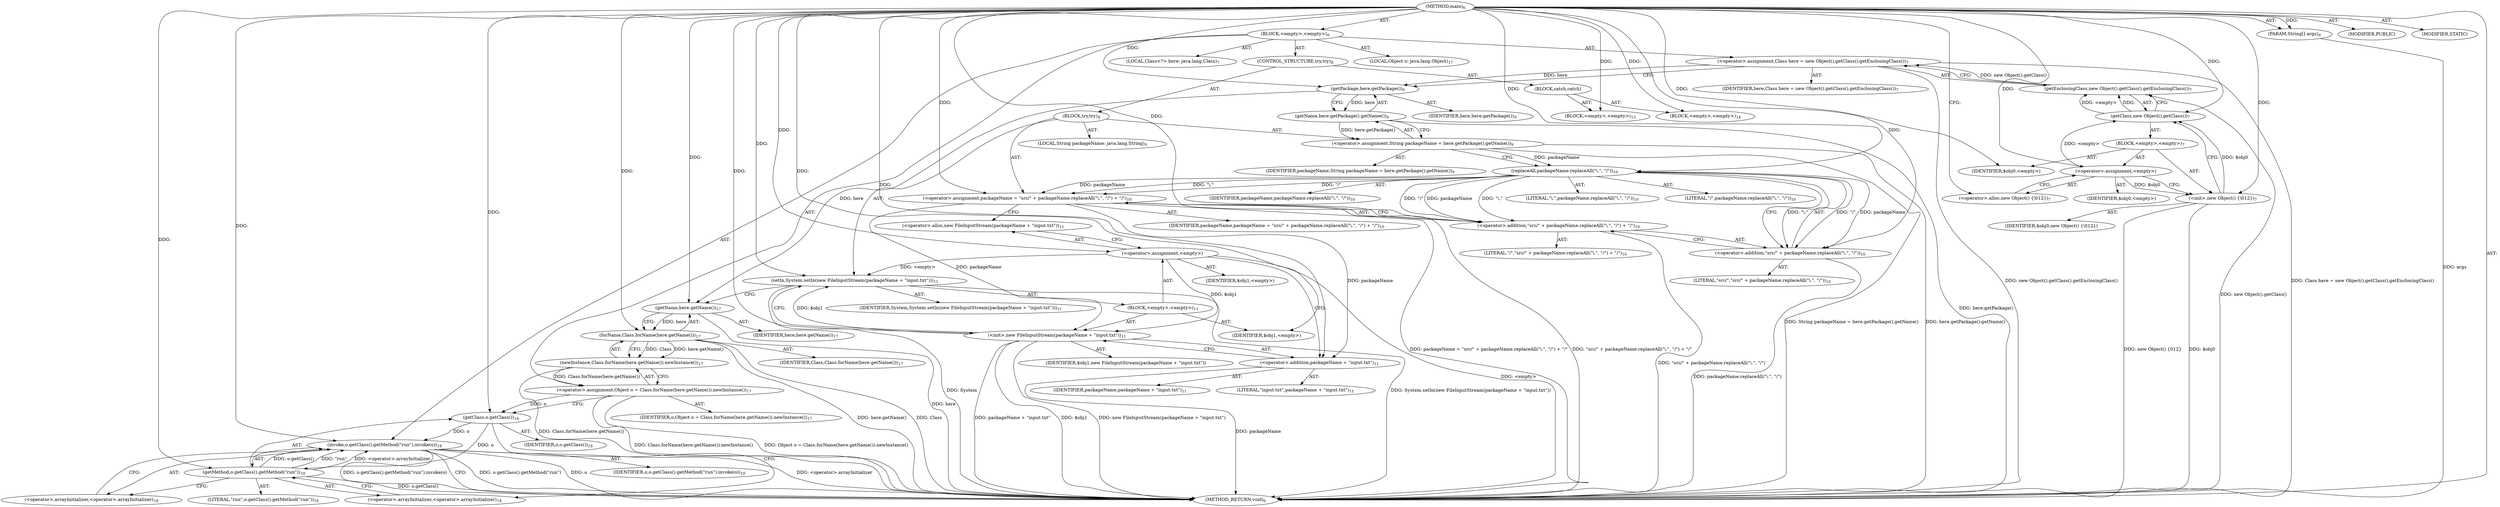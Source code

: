 digraph "main" {  
"17" [label = <(METHOD,main)<SUB>6</SUB>> ]
"18" [label = <(PARAM,String[] args)<SUB>6</SUB>> ]
"19" [label = <(BLOCK,&lt;empty&gt;,&lt;empty&gt;)<SUB>6</SUB>> ]
"20" [label = <(LOCAL,Class&lt;?&gt; here: java.lang.Class)<SUB>7</SUB>> ]
"21" [label = <(&lt;operator&gt;.assignment,Class here = new Object().getClass().getEnclosingClass())<SUB>7</SUB>> ]
"22" [label = <(IDENTIFIER,here,Class here = new Object().getClass().getEnclosingClass())<SUB>7</SUB>> ]
"23" [label = <(getEnclosingClass,new Object().getClass().getEnclosingClass())<SUB>7</SUB>> ]
"24" [label = <(getClass,new Object().getClass())<SUB>7</SUB>> ]
"25" [label = <(BLOCK,&lt;empty&gt;,&lt;empty&gt;)<SUB>7</SUB>> ]
"26" [label = <(&lt;operator&gt;.assignment,&lt;empty&gt;)> ]
"27" [label = <(IDENTIFIER,$obj0,&lt;empty&gt;)> ]
"28" [label = <(&lt;operator&gt;.alloc,new Object() {\012})<SUB>7</SUB>> ]
"29" [label = <(&lt;init&gt;,new Object() {\012})<SUB>7</SUB>> ]
"30" [label = <(IDENTIFIER,$obj0,new Object() {\012})> ]
"31" [label = <(IDENTIFIER,$obj0,&lt;empty&gt;)> ]
"32" [label = <(CONTROL_STRUCTURE,try,try)<SUB>8</SUB>> ]
"33" [label = <(BLOCK,try,try)<SUB>8</SUB>> ]
"34" [label = <(LOCAL,String packageName: java.lang.String)<SUB>9</SUB>> ]
"35" [label = <(&lt;operator&gt;.assignment,String packageName = here.getPackage().getName())<SUB>9</SUB>> ]
"36" [label = <(IDENTIFIER,packageName,String packageName = here.getPackage().getName())<SUB>9</SUB>> ]
"37" [label = <(getName,here.getPackage().getName())<SUB>9</SUB>> ]
"38" [label = <(getPackage,here.getPackage())<SUB>9</SUB>> ]
"39" [label = <(IDENTIFIER,here,here.getPackage())<SUB>9</SUB>> ]
"40" [label = <(&lt;operator&gt;.assignment,packageName = &quot;src/&quot; + packageName.replaceAll(&quot;\\.&quot;, &quot;/&quot;) + &quot;/&quot;)<SUB>10</SUB>> ]
"41" [label = <(IDENTIFIER,packageName,packageName = &quot;src/&quot; + packageName.replaceAll(&quot;\\.&quot;, &quot;/&quot;) + &quot;/&quot;)<SUB>10</SUB>> ]
"42" [label = <(&lt;operator&gt;.addition,&quot;src/&quot; + packageName.replaceAll(&quot;\\.&quot;, &quot;/&quot;) + &quot;/&quot;)<SUB>10</SUB>> ]
"43" [label = <(&lt;operator&gt;.addition,&quot;src/&quot; + packageName.replaceAll(&quot;\\.&quot;, &quot;/&quot;))<SUB>10</SUB>> ]
"44" [label = <(LITERAL,&quot;src/&quot;,&quot;src/&quot; + packageName.replaceAll(&quot;\\.&quot;, &quot;/&quot;))<SUB>10</SUB>> ]
"45" [label = <(replaceAll,packageName.replaceAll(&quot;\\.&quot;, &quot;/&quot;))<SUB>10</SUB>> ]
"46" [label = <(IDENTIFIER,packageName,packageName.replaceAll(&quot;\\.&quot;, &quot;/&quot;))<SUB>10</SUB>> ]
"47" [label = <(LITERAL,&quot;\\.&quot;,packageName.replaceAll(&quot;\\.&quot;, &quot;/&quot;))<SUB>10</SUB>> ]
"48" [label = <(LITERAL,&quot;/&quot;,packageName.replaceAll(&quot;\\.&quot;, &quot;/&quot;))<SUB>10</SUB>> ]
"49" [label = <(LITERAL,&quot;/&quot;,&quot;src/&quot; + packageName.replaceAll(&quot;\\.&quot;, &quot;/&quot;) + &quot;/&quot;)<SUB>10</SUB>> ]
"50" [label = <(setIn,System.setIn(new FileInputStream(packageName + &quot;input.txt&quot;)))<SUB>11</SUB>> ]
"51" [label = <(IDENTIFIER,System,System.setIn(new FileInputStream(packageName + &quot;input.txt&quot;)))<SUB>11</SUB>> ]
"52" [label = <(BLOCK,&lt;empty&gt;,&lt;empty&gt;)<SUB>11</SUB>> ]
"53" [label = <(&lt;operator&gt;.assignment,&lt;empty&gt;)> ]
"54" [label = <(IDENTIFIER,$obj1,&lt;empty&gt;)> ]
"55" [label = <(&lt;operator&gt;.alloc,new FileInputStream(packageName + &quot;input.txt&quot;))<SUB>11</SUB>> ]
"56" [label = <(&lt;init&gt;,new FileInputStream(packageName + &quot;input.txt&quot;))<SUB>11</SUB>> ]
"57" [label = <(IDENTIFIER,$obj1,new FileInputStream(packageName + &quot;input.txt&quot;))> ]
"58" [label = <(&lt;operator&gt;.addition,packageName + &quot;input.txt&quot;)<SUB>11</SUB>> ]
"59" [label = <(IDENTIFIER,packageName,packageName + &quot;input.txt&quot;)<SUB>11</SUB>> ]
"60" [label = <(LITERAL,&quot;input.txt&quot;,packageName + &quot;input.txt&quot;)<SUB>11</SUB>> ]
"61" [label = <(IDENTIFIER,$obj1,&lt;empty&gt;)> ]
"62" [label = <(BLOCK,catch,catch)> ]
"63" [label = <(BLOCK,&lt;empty&gt;,&lt;empty&gt;)<SUB>13</SUB>> ]
"64" [label = <(BLOCK,&lt;empty&gt;,&lt;empty&gt;)<SUB>14</SUB>> ]
"65" [label = <(LOCAL,Object o: java.lang.Object)<SUB>17</SUB>> ]
"66" [label = <(&lt;operator&gt;.assignment,Object o = Class.forName(here.getName()).newInstance())<SUB>17</SUB>> ]
"67" [label = <(IDENTIFIER,o,Object o = Class.forName(here.getName()).newInstance())<SUB>17</SUB>> ]
"68" [label = <(newInstance,Class.forName(here.getName()).newInstance())<SUB>17</SUB>> ]
"69" [label = <(forName,Class.forName(here.getName()))<SUB>17</SUB>> ]
"70" [label = <(IDENTIFIER,Class,Class.forName(here.getName()))<SUB>17</SUB>> ]
"71" [label = <(getName,here.getName())<SUB>17</SUB>> ]
"72" [label = <(IDENTIFIER,here,here.getName())<SUB>17</SUB>> ]
"73" [label = <(invoke,o.getClass().getMethod(&quot;run&quot;).invoke(o))<SUB>18</SUB>> ]
"74" [label = <(getMethod,o.getClass().getMethod(&quot;run&quot;))<SUB>18</SUB>> ]
"75" [label = <(getClass,o.getClass())<SUB>18</SUB>> ]
"76" [label = <(IDENTIFIER,o,o.getClass())<SUB>18</SUB>> ]
"77" [label = <(LITERAL,&quot;run&quot;,o.getClass().getMethod(&quot;run&quot;))<SUB>18</SUB>> ]
"78" [label = <(&lt;operator&gt;.arrayInitializer,&lt;operator&gt;.arrayInitializer)<SUB>18</SUB>> ]
"79" [label = <(IDENTIFIER,o,o.getClass().getMethod(&quot;run&quot;).invoke(o))<SUB>18</SUB>> ]
"80" [label = <(&lt;operator&gt;.arrayInitializer,&lt;operator&gt;.arrayInitializer)<SUB>18</SUB>> ]
"81" [label = <(MODIFIER,PUBLIC)> ]
"82" [label = <(MODIFIER,STATIC)> ]
"83" [label = <(METHOD_RETURN,void)<SUB>6</SUB>> ]
  "17" -> "18"  [ label = "AST: "] 
  "17" -> "19"  [ label = "AST: "] 
  "17" -> "81"  [ label = "AST: "] 
  "17" -> "82"  [ label = "AST: "] 
  "17" -> "83"  [ label = "AST: "] 
  "19" -> "20"  [ label = "AST: "] 
  "19" -> "21"  [ label = "AST: "] 
  "19" -> "32"  [ label = "AST: "] 
  "19" -> "65"  [ label = "AST: "] 
  "19" -> "66"  [ label = "AST: "] 
  "19" -> "73"  [ label = "AST: "] 
  "21" -> "22"  [ label = "AST: "] 
  "21" -> "23"  [ label = "AST: "] 
  "23" -> "24"  [ label = "AST: "] 
  "24" -> "25"  [ label = "AST: "] 
  "25" -> "26"  [ label = "AST: "] 
  "25" -> "29"  [ label = "AST: "] 
  "25" -> "31"  [ label = "AST: "] 
  "26" -> "27"  [ label = "AST: "] 
  "26" -> "28"  [ label = "AST: "] 
  "29" -> "30"  [ label = "AST: "] 
  "32" -> "33"  [ label = "AST: "] 
  "32" -> "62"  [ label = "AST: "] 
  "33" -> "34"  [ label = "AST: "] 
  "33" -> "35"  [ label = "AST: "] 
  "33" -> "40"  [ label = "AST: "] 
  "33" -> "50"  [ label = "AST: "] 
  "35" -> "36"  [ label = "AST: "] 
  "35" -> "37"  [ label = "AST: "] 
  "37" -> "38"  [ label = "AST: "] 
  "38" -> "39"  [ label = "AST: "] 
  "40" -> "41"  [ label = "AST: "] 
  "40" -> "42"  [ label = "AST: "] 
  "42" -> "43"  [ label = "AST: "] 
  "42" -> "49"  [ label = "AST: "] 
  "43" -> "44"  [ label = "AST: "] 
  "43" -> "45"  [ label = "AST: "] 
  "45" -> "46"  [ label = "AST: "] 
  "45" -> "47"  [ label = "AST: "] 
  "45" -> "48"  [ label = "AST: "] 
  "50" -> "51"  [ label = "AST: "] 
  "50" -> "52"  [ label = "AST: "] 
  "52" -> "53"  [ label = "AST: "] 
  "52" -> "56"  [ label = "AST: "] 
  "52" -> "61"  [ label = "AST: "] 
  "53" -> "54"  [ label = "AST: "] 
  "53" -> "55"  [ label = "AST: "] 
  "56" -> "57"  [ label = "AST: "] 
  "56" -> "58"  [ label = "AST: "] 
  "58" -> "59"  [ label = "AST: "] 
  "58" -> "60"  [ label = "AST: "] 
  "62" -> "63"  [ label = "AST: "] 
  "62" -> "64"  [ label = "AST: "] 
  "66" -> "67"  [ label = "AST: "] 
  "66" -> "68"  [ label = "AST: "] 
  "68" -> "69"  [ label = "AST: "] 
  "69" -> "70"  [ label = "AST: "] 
  "69" -> "71"  [ label = "AST: "] 
  "71" -> "72"  [ label = "AST: "] 
  "73" -> "74"  [ label = "AST: "] 
  "73" -> "79"  [ label = "AST: "] 
  "73" -> "80"  [ label = "AST: "] 
  "74" -> "75"  [ label = "AST: "] 
  "74" -> "77"  [ label = "AST: "] 
  "74" -> "78"  [ label = "AST: "] 
  "75" -> "76"  [ label = "AST: "] 
  "21" -> "38"  [ label = "CFG: "] 
  "66" -> "75"  [ label = "CFG: "] 
  "73" -> "83"  [ label = "CFG: "] 
  "23" -> "21"  [ label = "CFG: "] 
  "68" -> "66"  [ label = "CFG: "] 
  "74" -> "80"  [ label = "CFG: "] 
  "80" -> "73"  [ label = "CFG: "] 
  "24" -> "23"  [ label = "CFG: "] 
  "35" -> "45"  [ label = "CFG: "] 
  "40" -> "55"  [ label = "CFG: "] 
  "50" -> "71"  [ label = "CFG: "] 
  "69" -> "68"  [ label = "CFG: "] 
  "75" -> "78"  [ label = "CFG: "] 
  "78" -> "74"  [ label = "CFG: "] 
  "37" -> "35"  [ label = "CFG: "] 
  "42" -> "40"  [ label = "CFG: "] 
  "71" -> "69"  [ label = "CFG: "] 
  "26" -> "29"  [ label = "CFG: "] 
  "29" -> "24"  [ label = "CFG: "] 
  "38" -> "37"  [ label = "CFG: "] 
  "43" -> "42"  [ label = "CFG: "] 
  "53" -> "58"  [ label = "CFG: "] 
  "56" -> "50"  [ label = "CFG: "] 
  "28" -> "26"  [ label = "CFG: "] 
  "45" -> "43"  [ label = "CFG: "] 
  "55" -> "53"  [ label = "CFG: "] 
  "58" -> "56"  [ label = "CFG: "] 
  "17" -> "28"  [ label = "CFG: "] 
  "18" -> "83"  [ label = "DDG: args"] 
  "29" -> "83"  [ label = "DDG: $obj0"] 
  "29" -> "83"  [ label = "DDG: new Object() {\012}"] 
  "23" -> "83"  [ label = "DDG: new Object().getClass()"] 
  "21" -> "83"  [ label = "DDG: new Object().getClass().getEnclosingClass()"] 
  "21" -> "83"  [ label = "DDG: Class here = new Object().getClass().getEnclosingClass()"] 
  "37" -> "83"  [ label = "DDG: here.getPackage()"] 
  "35" -> "83"  [ label = "DDG: here.getPackage().getName()"] 
  "35" -> "83"  [ label = "DDG: String packageName = here.getPackage().getName()"] 
  "43" -> "83"  [ label = "DDG: packageName.replaceAll(&quot;\\.&quot;, &quot;/&quot;)"] 
  "42" -> "83"  [ label = "DDG: &quot;src/&quot; + packageName.replaceAll(&quot;\\.&quot;, &quot;/&quot;)"] 
  "40" -> "83"  [ label = "DDG: &quot;src/&quot; + packageName.replaceAll(&quot;\\.&quot;, &quot;/&quot;) + &quot;/&quot;"] 
  "40" -> "83"  [ label = "DDG: packageName = &quot;src/&quot; + packageName.replaceAll(&quot;\\.&quot;, &quot;/&quot;) + &quot;/&quot;"] 
  "53" -> "83"  [ label = "DDG: &lt;empty&gt;"] 
  "56" -> "83"  [ label = "DDG: $obj1"] 
  "58" -> "83"  [ label = "DDG: packageName"] 
  "56" -> "83"  [ label = "DDG: packageName + &quot;input.txt&quot;"] 
  "56" -> "83"  [ label = "DDG: new FileInputStream(packageName + &quot;input.txt&quot;)"] 
  "50" -> "83"  [ label = "DDG: System.setIn(new FileInputStream(packageName + &quot;input.txt&quot;))"] 
  "71" -> "83"  [ label = "DDG: here"] 
  "69" -> "83"  [ label = "DDG: here.getName()"] 
  "68" -> "83"  [ label = "DDG: Class.forName(here.getName())"] 
  "66" -> "83"  [ label = "DDG: Class.forName(here.getName()).newInstance()"] 
  "66" -> "83"  [ label = "DDG: Object o = Class.forName(here.getName()).newInstance()"] 
  "74" -> "83"  [ label = "DDG: o.getClass()"] 
  "73" -> "83"  [ label = "DDG: o.getClass().getMethod(&quot;run&quot;)"] 
  "73" -> "83"  [ label = "DDG: o"] 
  "73" -> "83"  [ label = "DDG: &lt;operator&gt;.arrayInitializer"] 
  "73" -> "83"  [ label = "DDG: o.getClass().getMethod(&quot;run&quot;).invoke(o)"] 
  "50" -> "83"  [ label = "DDG: System"] 
  "69" -> "83"  [ label = "DDG: Class"] 
  "17" -> "18"  [ label = "DDG: "] 
  "23" -> "21"  [ label = "DDG: new Object().getClass()"] 
  "68" -> "66"  [ label = "DDG: Class.forName(here.getName())"] 
  "74" -> "73"  [ label = "DDG: o.getClass()"] 
  "74" -> "73"  [ label = "DDG: &quot;run&quot;"] 
  "74" -> "73"  [ label = "DDG: &lt;operator&gt;.arrayInitializer"] 
  "75" -> "73"  [ label = "DDG: o"] 
  "17" -> "73"  [ label = "DDG: "] 
  "24" -> "23"  [ label = "DDG: &lt;empty&gt;"] 
  "24" -> "23"  [ label = "DDG: "] 
  "37" -> "35"  [ label = "DDG: here.getPackage()"] 
  "17" -> "40"  [ label = "DDG: "] 
  "45" -> "40"  [ label = "DDG: packageName"] 
  "45" -> "40"  [ label = "DDG: &quot;\\.&quot;"] 
  "45" -> "40"  [ label = "DDG: &quot;/&quot;"] 
  "17" -> "63"  [ label = "DDG: "] 
  "17" -> "64"  [ label = "DDG: "] 
  "69" -> "68"  [ label = "DDG: Class"] 
  "69" -> "68"  [ label = "DDG: here.getName()"] 
  "75" -> "74"  [ label = "DDG: o"] 
  "17" -> "74"  [ label = "DDG: "] 
  "26" -> "24"  [ label = "DDG: &lt;empty&gt;"] 
  "29" -> "24"  [ label = "DDG: $obj0"] 
  "17" -> "24"  [ label = "DDG: "] 
  "17" -> "50"  [ label = "DDG: "] 
  "53" -> "50"  [ label = "DDG: &lt;empty&gt;"] 
  "56" -> "50"  [ label = "DDG: $obj1"] 
  "17" -> "69"  [ label = "DDG: "] 
  "71" -> "69"  [ label = "DDG: here"] 
  "66" -> "75"  [ label = "DDG: o"] 
  "17" -> "75"  [ label = "DDG: "] 
  "17" -> "26"  [ label = "DDG: "] 
  "17" -> "31"  [ label = "DDG: "] 
  "38" -> "37"  [ label = "DDG: here"] 
  "17" -> "42"  [ label = "DDG: "] 
  "45" -> "42"  [ label = "DDG: packageName"] 
  "45" -> "42"  [ label = "DDG: &quot;\\.&quot;"] 
  "45" -> "42"  [ label = "DDG: &quot;/&quot;"] 
  "17" -> "53"  [ label = "DDG: "] 
  "17" -> "61"  [ label = "DDG: "] 
  "38" -> "71"  [ label = "DDG: here"] 
  "17" -> "71"  [ label = "DDG: "] 
  "26" -> "29"  [ label = "DDG: $obj0"] 
  "17" -> "29"  [ label = "DDG: "] 
  "21" -> "38"  [ label = "DDG: here"] 
  "17" -> "38"  [ label = "DDG: "] 
  "17" -> "43"  [ label = "DDG: "] 
  "45" -> "43"  [ label = "DDG: packageName"] 
  "45" -> "43"  [ label = "DDG: &quot;\\.&quot;"] 
  "45" -> "43"  [ label = "DDG: &quot;/&quot;"] 
  "53" -> "56"  [ label = "DDG: $obj1"] 
  "17" -> "56"  [ label = "DDG: "] 
  "40" -> "56"  [ label = "DDG: packageName"] 
  "35" -> "45"  [ label = "DDG: packageName"] 
  "17" -> "45"  [ label = "DDG: "] 
  "40" -> "58"  [ label = "DDG: packageName"] 
  "17" -> "58"  [ label = "DDG: "] 
}

